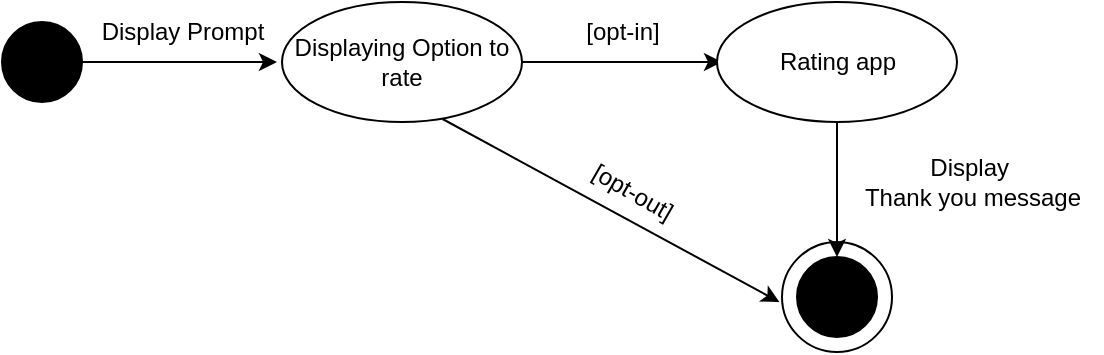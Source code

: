 <mxfile scale="1" border="0" version="23.1.4" type="device">
  <diagram name="Page-1" id="C5eJdvvLRLpj0kCeoj5C">
    <mxGraphModel dx="1434" dy="822" grid="1" gridSize="10" guides="1" tooltips="1" connect="1" arrows="1" fold="1" page="1" pageScale="1" pageWidth="850" pageHeight="1100" math="0" shadow="0">
      <root>
        <mxCell id="0" />
        <mxCell id="1" parent="0" />
        <mxCell id="CsHvGHNRreZlyT8zkNNv-10" value="" style="edgeStyle=orthogonalEdgeStyle;rounded=0;orthogonalLoop=1;jettySize=auto;html=1;" edge="1" parent="1" source="CsHvGHNRreZlyT8zkNNv-11">
          <mxGeometry relative="1" as="geometry">
            <mxPoint x="257.5" y="410" as="targetPoint" />
          </mxGeometry>
        </mxCell>
        <mxCell id="CsHvGHNRreZlyT8zkNNv-11" value="" style="ellipse;whiteSpace=wrap;html=1;aspect=fixed;fillColor=#000000;" vertex="1" parent="1">
          <mxGeometry x="120" y="390" width="40" height="40" as="geometry" />
        </mxCell>
        <mxCell id="CsHvGHNRreZlyT8zkNNv-12" value="" style="group" vertex="1" connectable="0" parent="1">
          <mxGeometry x="510" y="500" width="55" height="55" as="geometry" />
        </mxCell>
        <mxCell id="CsHvGHNRreZlyT8zkNNv-13" value="" style="ellipse;whiteSpace=wrap;html=1;aspect=fixed;gradientColor=default;fillColor=none;" vertex="1" parent="CsHvGHNRreZlyT8zkNNv-12">
          <mxGeometry width="55" height="55" as="geometry" />
        </mxCell>
        <mxCell id="CsHvGHNRreZlyT8zkNNv-14" value="" style="ellipse;whiteSpace=wrap;html=1;aspect=fixed;fillColor=#000000;" vertex="1" parent="CsHvGHNRreZlyT8zkNNv-12">
          <mxGeometry x="7.5" y="7.5" width="40" height="40" as="geometry" />
        </mxCell>
        <mxCell id="CsHvGHNRreZlyT8zkNNv-15" value="" style="edgeStyle=orthogonalEdgeStyle;rounded=0;orthogonalLoop=1;jettySize=auto;html=1;" edge="1" parent="1" source="CsHvGHNRreZlyT8zkNNv-16">
          <mxGeometry relative="1" as="geometry">
            <mxPoint x="480" y="410" as="targetPoint" />
          </mxGeometry>
        </mxCell>
        <mxCell id="CsHvGHNRreZlyT8zkNNv-16" value="Displaying Option to rate" style="ellipse;whiteSpace=wrap;html=1;" vertex="1" parent="1">
          <mxGeometry x="260" y="380" width="120" height="60" as="geometry" />
        </mxCell>
        <mxCell id="CsHvGHNRreZlyT8zkNNv-17" value="Display Prompt" style="text;html=1;align=center;verticalAlign=middle;resizable=0;points=[];autosize=1;strokeColor=none;fillColor=none;" vertex="1" parent="1">
          <mxGeometry x="160" y="380" width="100" height="30" as="geometry" />
        </mxCell>
        <mxCell id="CsHvGHNRreZlyT8zkNNv-18" value="" style="edgeStyle=orthogonalEdgeStyle;rounded=0;orthogonalLoop=1;jettySize=auto;html=1;" edge="1" parent="1" source="CsHvGHNRreZlyT8zkNNv-19" target="CsHvGHNRreZlyT8zkNNv-14">
          <mxGeometry relative="1" as="geometry" />
        </mxCell>
        <mxCell id="CsHvGHNRreZlyT8zkNNv-19" value="Rating app" style="ellipse;whiteSpace=wrap;html=1;" vertex="1" parent="1">
          <mxGeometry x="477.5" y="380" width="120" height="60" as="geometry" />
        </mxCell>
        <mxCell id="CsHvGHNRreZlyT8zkNNv-20" value="" style="endArrow=classic;html=1;rounded=0;exitX=0.669;exitY=0.975;exitDx=0;exitDy=0;exitPerimeter=0;entryX=-0.022;entryY=0.547;entryDx=0;entryDy=0;entryPerimeter=0;" edge="1" parent="1" source="CsHvGHNRreZlyT8zkNNv-16" target="CsHvGHNRreZlyT8zkNNv-13">
          <mxGeometry width="50" height="50" relative="1" as="geometry">
            <mxPoint x="450" y="510" as="sourcePoint" />
            <mxPoint x="500" y="460" as="targetPoint" />
          </mxGeometry>
        </mxCell>
        <mxCell id="CsHvGHNRreZlyT8zkNNv-21" value="[opt-in]" style="text;html=1;align=center;verticalAlign=middle;resizable=0;points=[];autosize=1;strokeColor=none;fillColor=none;" vertex="1" parent="1">
          <mxGeometry x="400" y="380" width="60" height="30" as="geometry" />
        </mxCell>
        <mxCell id="CsHvGHNRreZlyT8zkNNv-22" value="&lt;div&gt;[opt-out]&lt;/div&gt;" style="text;html=1;align=center;verticalAlign=middle;resizable=0;points=[];autosize=1;strokeColor=none;fillColor=none;rotation=30;" vertex="1" parent="1">
          <mxGeometry x="400" y="460" width="70" height="30" as="geometry" />
        </mxCell>
        <mxCell id="CsHvGHNRreZlyT8zkNNv-23" value="&lt;div&gt;Display&amp;nbsp;&lt;/div&gt;&lt;div&gt;Thank you message&lt;/div&gt;" style="text;html=1;align=center;verticalAlign=middle;resizable=0;points=[];autosize=1;strokeColor=none;fillColor=none;" vertex="1" parent="1">
          <mxGeometry x="540" y="450" width="130" height="40" as="geometry" />
        </mxCell>
      </root>
    </mxGraphModel>
  </diagram>
</mxfile>
